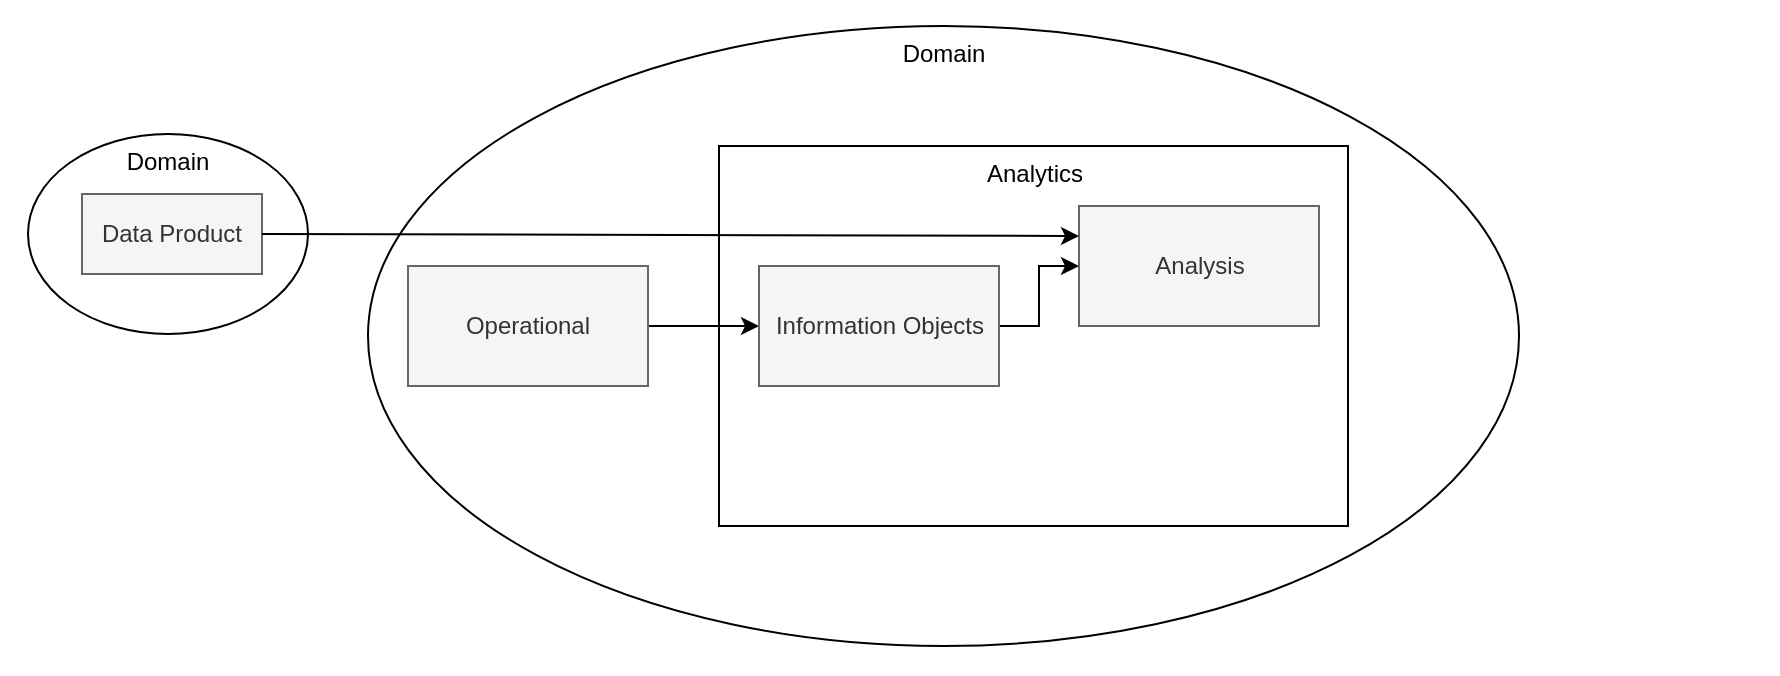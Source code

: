 <mxfile version="15.5.4" type="embed"><diagram id="DWjpSvbVxY2pOprUcE6g" name="Page-1"><mxGraphModel dx="980" dy="683" grid="1" gridSize="10" guides="1" tooltips="1" connect="1" arrows="1" fold="1" page="1" pageScale="1" pageWidth="827" pageHeight="1169" math="0" shadow="0"><root><mxCell id="0"/><mxCell id="1" parent="0"/><mxCell id="WkdalmxvpJmTztUUumEF-3" value="Domain" style="ellipse;whiteSpace=wrap;html=1;verticalAlign=top;" parent="1" vertex="1"><mxGeometry x="240" y="210" width="575.5" height="310" as="geometry"/></mxCell><mxCell id="WkdalmxvpJmTztUUumEF-23" value="Analytics" style="rounded=0;whiteSpace=wrap;html=1;verticalAlign=top;" parent="1" vertex="1"><mxGeometry x="415.5" y="270" width="314.5" height="190" as="geometry"/></mxCell><mxCell id="WkdalmxvpJmTztUUumEF-17" value="Analysis" style="rounded=0;whiteSpace=wrap;html=1;fillColor=#f5f5f5;fontColor=#333333;strokeColor=#666666;" parent="1" vertex="1"><mxGeometry x="595.5" y="300" width="120" height="60" as="geometry"/></mxCell><mxCell id="WkdalmxvpJmTztUUumEF-19" style="edgeStyle=orthogonalEdgeStyle;rounded=0;orthogonalLoop=1;jettySize=auto;html=1;exitX=1;exitY=0.5;exitDx=0;exitDy=0;" parent="1" source="WkdalmxvpJmTztUUumEF-18" target="WkdalmxvpJmTztUUumEF-17" edge="1"><mxGeometry relative="1" as="geometry"/></mxCell><mxCell id="WkdalmxvpJmTztUUumEF-25" value="" style="edgeStyle=orthogonalEdgeStyle;rounded=0;orthogonalLoop=1;jettySize=auto;html=1;startArrow=classic;startFill=1;endArrow=none;endFill=0;" parent="1" source="WkdalmxvpJmTztUUumEF-18" target="WkdalmxvpJmTztUUumEF-24" edge="1"><mxGeometry relative="1" as="geometry"/></mxCell><mxCell id="WkdalmxvpJmTztUUumEF-18" value="Information Objects" style="rounded=0;whiteSpace=wrap;html=1;fillColor=#f5f5f5;fontColor=#333333;strokeColor=#666666;" parent="1" vertex="1"><mxGeometry x="435.5" y="330" width="120" height="60" as="geometry"/></mxCell><mxCell id="WkdalmxvpJmTztUUumEF-24" value="Operational" style="rounded=0;whiteSpace=wrap;html=1;fillColor=#f5f5f5;fontColor=#333333;strokeColor=#666666;" parent="1" vertex="1"><mxGeometry x="260" y="330" width="120" height="60" as="geometry"/></mxCell><mxCell id="WkdalmxvpJmTztUUumEF-41" value="Domain" style="ellipse;whiteSpace=wrap;html=1;verticalAlign=top;" parent="1" vertex="1"><mxGeometry x="70" y="264" width="140" height="100" as="geometry"/></mxCell><mxCell id="WkdalmxvpJmTztUUumEF-42" value="Data Product" style="rounded=0;whiteSpace=wrap;html=1;fillColor=#f5f5f5;fontColor=#333333;strokeColor=#666666;" parent="1" vertex="1"><mxGeometry x="97" y="294" width="90" height="40" as="geometry"/></mxCell><mxCell id="WkdalmxvpJmTztUUumEF-45" style="rounded=0;orthogonalLoop=1;jettySize=auto;html=1;startArrow=classic;startFill=1;endArrow=none;endFill=0;exitX=0;exitY=0.25;exitDx=0;exitDy=0;entryX=1;entryY=0.5;entryDx=0;entryDy=0;" parent="1" source="WkdalmxvpJmTztUUumEF-17" target="WkdalmxvpJmTztUUumEF-42" edge="1"><mxGeometry relative="1" as="geometry"><mxPoint x="605.5" y="435" as="sourcePoint"/><mxPoint x="230" y="315" as="targetPoint"/></mxGeometry></mxCell><mxCell id="3" value="" style="rounded=0;whiteSpace=wrap;html=1;fillColor=none;strokeColor=none;" vertex="1" parent="1"><mxGeometry x="56" y="197" width="889" height="337" as="geometry"/></mxCell></root></mxGraphModel></diagram></mxfile>